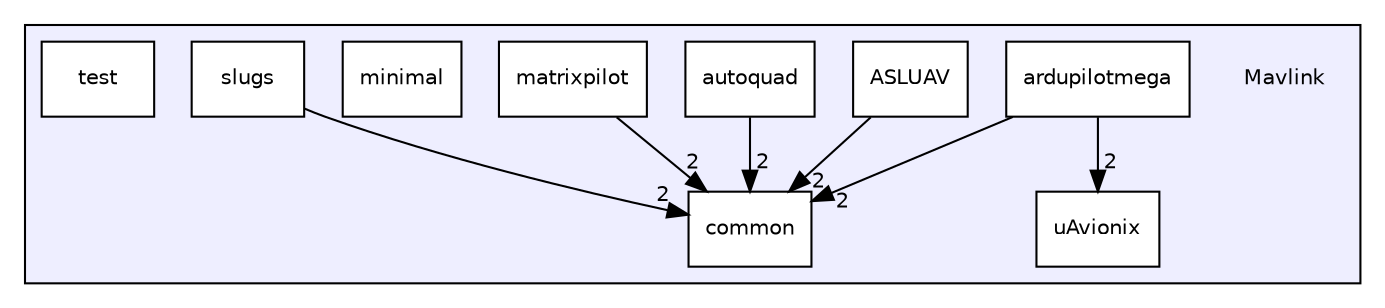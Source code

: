digraph "Mavlink" {
  compound=true
  node [ fontsize="10", fontname="Helvetica"];
  edge [ labelfontsize="10", labelfontname="Helvetica"];
  subgraph clusterdir_c1a4da077515c6906d4cf31a479036ae {
    graph [ bgcolor="#eeeeff", pencolor="black", label="" URL="dir_c1a4da077515c6906d4cf31a479036ae.html"];
    dir_c1a4da077515c6906d4cf31a479036ae [shape=plaintext label="Mavlink"];
    dir_83fc68f116d5d7b432bced6cbed0192e [shape=box label="ardupilotmega" color="black" fillcolor="white" style="filled" URL="dir_83fc68f116d5d7b432bced6cbed0192e.html"];
    dir_547b956d4166df78c42c5049894a4888 [shape=box label="ASLUAV" color="black" fillcolor="white" style="filled" URL="dir_547b956d4166df78c42c5049894a4888.html"];
    dir_006c5adde132422c936285061c441fd6 [shape=box label="autoquad" color="black" fillcolor="white" style="filled" URL="dir_006c5adde132422c936285061c441fd6.html"];
    dir_4c057851c48f94592cfeafad14b1565d [shape=box label="common" color="black" fillcolor="white" style="filled" URL="dir_4c057851c48f94592cfeafad14b1565d.html"];
    dir_2c8fe6371a64182b88962612e2d59269 [shape=box label="matrixpilot" color="black" fillcolor="white" style="filled" URL="dir_2c8fe6371a64182b88962612e2d59269.html"];
    dir_0da6529a5eada8fcebcd8e4c2a5a9bb4 [shape=box label="minimal" color="black" fillcolor="white" style="filled" URL="dir_0da6529a5eada8fcebcd8e4c2a5a9bb4.html"];
    dir_f2ea229d8e28506b03313778d82f530e [shape=box label="slugs" color="black" fillcolor="white" style="filled" URL="dir_f2ea229d8e28506b03313778d82f530e.html"];
    dir_6439a1e482aa07981dd6ab8c460c3ef8 [shape=box label="test" color="black" fillcolor="white" style="filled" URL="dir_6439a1e482aa07981dd6ab8c460c3ef8.html"];
    dir_bcd2bb1aa02f875b186a4aa98bbb035f [shape=box label="uAvionix" color="black" fillcolor="white" style="filled" URL="dir_bcd2bb1aa02f875b186a4aa98bbb035f.html"];
  }
  dir_547b956d4166df78c42c5049894a4888->dir_4c057851c48f94592cfeafad14b1565d [headlabel="2", labeldistance=1.5 headhref="dir_000002_000004.html"];
  dir_006c5adde132422c936285061c441fd6->dir_4c057851c48f94592cfeafad14b1565d [headlabel="2", labeldistance=1.5 headhref="dir_000003_000004.html"];
  dir_2c8fe6371a64182b88962612e2d59269->dir_4c057851c48f94592cfeafad14b1565d [headlabel="2", labeldistance=1.5 headhref="dir_000005_000004.html"];
  dir_f2ea229d8e28506b03313778d82f530e->dir_4c057851c48f94592cfeafad14b1565d [headlabel="2", labeldistance=1.5 headhref="dir_000007_000004.html"];
  dir_83fc68f116d5d7b432bced6cbed0192e->dir_bcd2bb1aa02f875b186a4aa98bbb035f [headlabel="2", labeldistance=1.5 headhref="dir_000001_000009.html"];
  dir_83fc68f116d5d7b432bced6cbed0192e->dir_4c057851c48f94592cfeafad14b1565d [headlabel="2", labeldistance=1.5 headhref="dir_000001_000004.html"];
}
